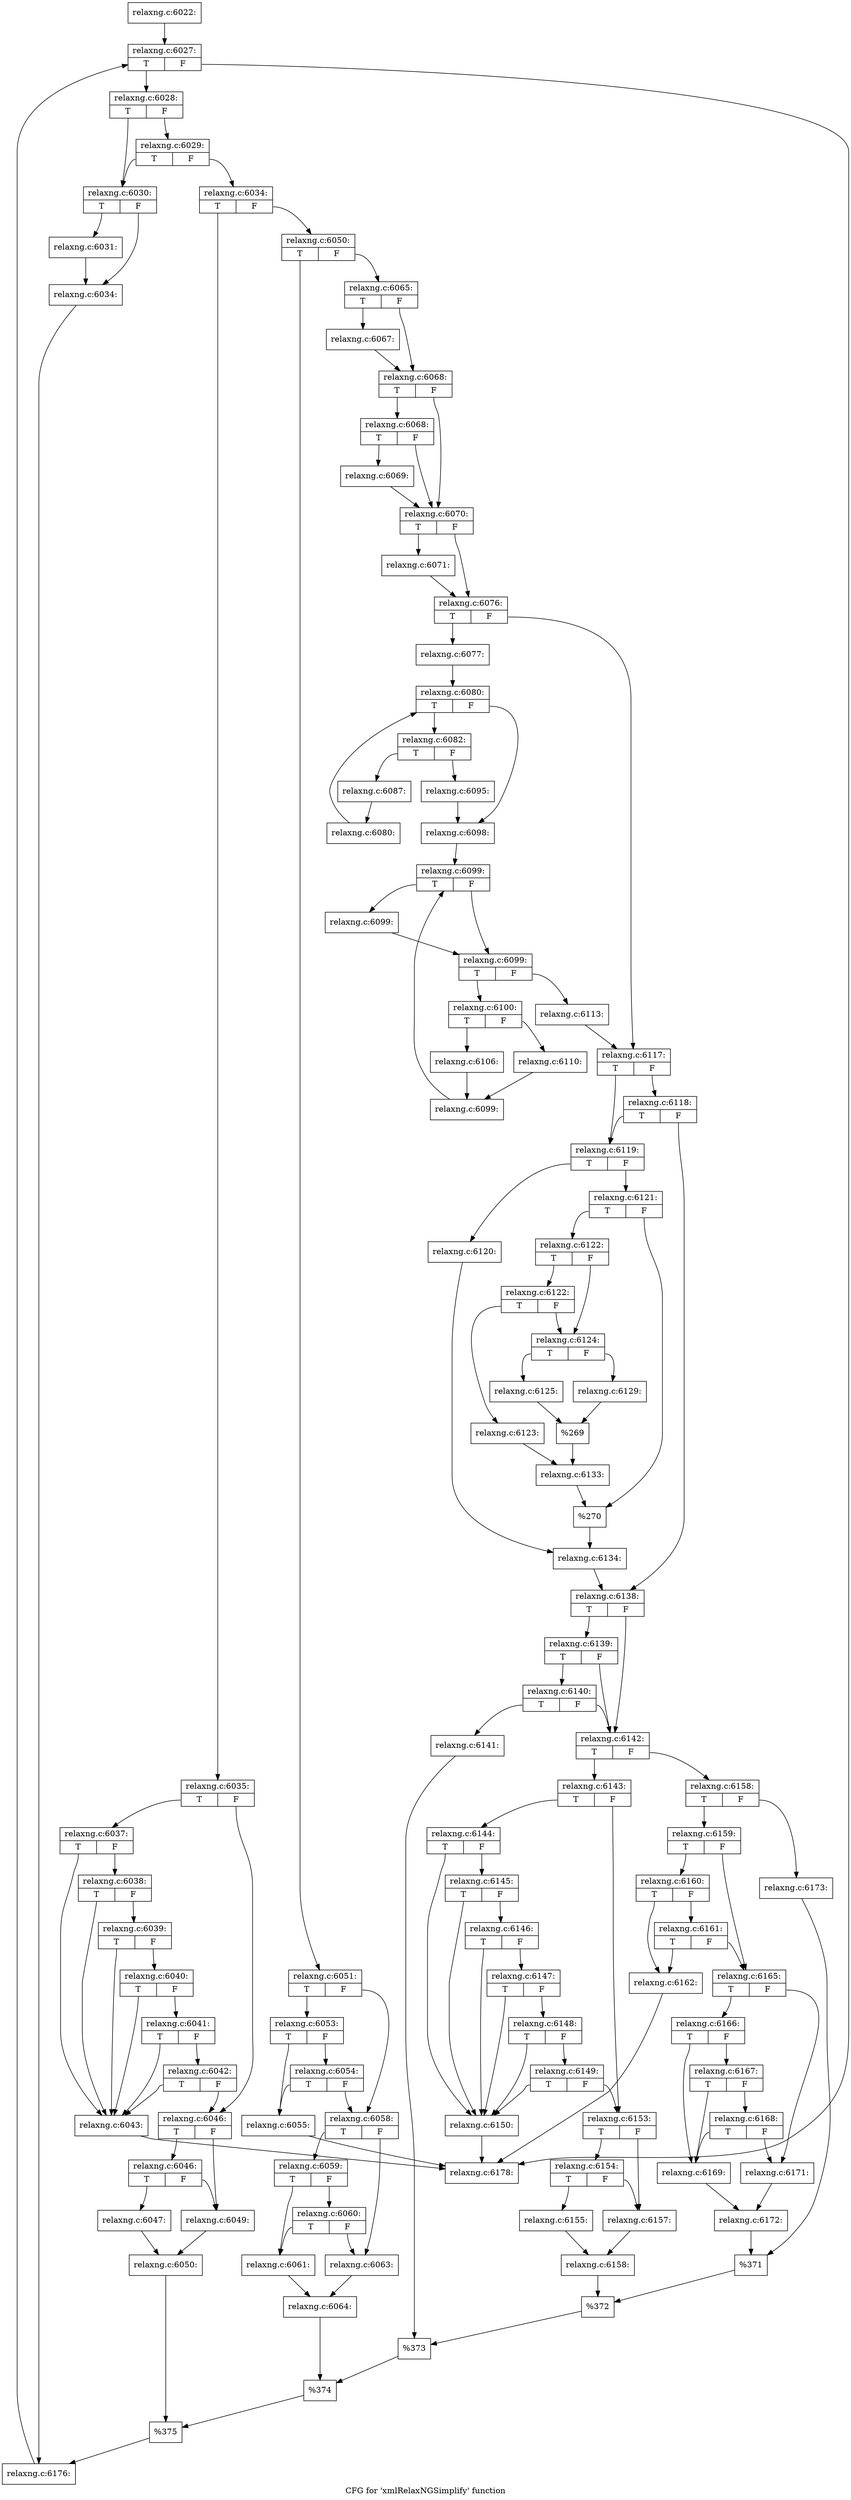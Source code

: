digraph "CFG for 'xmlRelaxNGSimplify' function" {
	label="CFG for 'xmlRelaxNGSimplify' function";

	Node0x3bfede0 [shape=record,label="{relaxng.c:6022:}"];
	Node0x3bfede0 -> Node0x3c05420;
	Node0x3c05420 [shape=record,label="{relaxng.c:6027:|{<s0>T|<s1>F}}"];
	Node0x3c05420:s0 -> Node0x3c05810;
	Node0x3c05420:s1 -> Node0x3c05640;
	Node0x3c05810 [shape=record,label="{relaxng.c:6028:|{<s0>T|<s1>F}}"];
	Node0x3c05810:s0 -> Node0x3c059d0;
	Node0x3c05810:s1 -> Node0x3c05ac0;
	Node0x3c05ac0 [shape=record,label="{relaxng.c:6029:|{<s0>T|<s1>F}}"];
	Node0x3c05ac0:s0 -> Node0x3c059d0;
	Node0x3c05ac0:s1 -> Node0x3c05a70;
	Node0x3c059d0 [shape=record,label="{relaxng.c:6030:|{<s0>T|<s1>F}}"];
	Node0x3c059d0:s0 -> Node0x3c06230;
	Node0x3c059d0:s1 -> Node0x3c06280;
	Node0x3c06230 [shape=record,label="{relaxng.c:6031:}"];
	Node0x3c06230 -> Node0x3c06280;
	Node0x3c06280 [shape=record,label="{relaxng.c:6034:}"];
	Node0x3c06280 -> Node0x3c05a20;
	Node0x3c05a70 [shape=record,label="{relaxng.c:6034:|{<s0>T|<s1>F}}"];
	Node0x3c05a70:s0 -> Node0x3c06fb0;
	Node0x3c05a70:s1 -> Node0x3c07050;
	Node0x3c06fb0 [shape=record,label="{relaxng.c:6035:|{<s0>T|<s1>F}}"];
	Node0x3c06fb0:s0 -> Node0x3c07820;
	Node0x3c06fb0:s1 -> Node0x3c077d0;
	Node0x3c07820 [shape=record,label="{relaxng.c:6037:|{<s0>T|<s1>F}}"];
	Node0x3c07820:s0 -> Node0x3c07780;
	Node0x3c07820:s1 -> Node0x3c07d00;
	Node0x3c07d00 [shape=record,label="{relaxng.c:6038:|{<s0>T|<s1>F}}"];
	Node0x3c07d00:s0 -> Node0x3c07780;
	Node0x3c07d00:s1 -> Node0x3c07c80;
	Node0x3c07c80 [shape=record,label="{relaxng.c:6039:|{<s0>T|<s1>F}}"];
	Node0x3c07c80:s0 -> Node0x3c07780;
	Node0x3c07c80:s1 -> Node0x3c07c00;
	Node0x3c07c00 [shape=record,label="{relaxng.c:6040:|{<s0>T|<s1>F}}"];
	Node0x3c07c00:s0 -> Node0x3c07780;
	Node0x3c07c00:s1 -> Node0x3c07b80;
	Node0x3c07b80 [shape=record,label="{relaxng.c:6041:|{<s0>T|<s1>F}}"];
	Node0x3c07b80:s0 -> Node0x3c07780;
	Node0x3c07b80:s1 -> Node0x3c07b30;
	Node0x3c07b30 [shape=record,label="{relaxng.c:6042:|{<s0>T|<s1>F}}"];
	Node0x3c07b30:s0 -> Node0x3c07780;
	Node0x3c07b30:s1 -> Node0x3c077d0;
	Node0x3c07780 [shape=record,label="{relaxng.c:6043:}"];
	Node0x3c07780 -> Node0x3c05640;
	Node0x3c077d0 [shape=record,label="{relaxng.c:6046:|{<s0>T|<s1>F}}"];
	Node0x3c077d0:s0 -> Node0x3c095d0;
	Node0x3c077d0:s1 -> Node0x3c09580;
	Node0x3c095d0 [shape=record,label="{relaxng.c:6046:|{<s0>T|<s1>F}}"];
	Node0x3c095d0:s0 -> Node0x3c094e0;
	Node0x3c095d0:s1 -> Node0x3c09580;
	Node0x3c094e0 [shape=record,label="{relaxng.c:6047:}"];
	Node0x3c094e0 -> Node0x3c09530;
	Node0x3c09580 [shape=record,label="{relaxng.c:6049:}"];
	Node0x3c09580 -> Node0x3c09530;
	Node0x3c09530 [shape=record,label="{relaxng.c:6050:}"];
	Node0x3c09530 -> Node0x3c07000;
	Node0x3c07050 [shape=record,label="{relaxng.c:6050:|{<s0>T|<s1>F}}"];
	Node0x3c07050:s0 -> Node0x3c0a5c0;
	Node0x3c07050:s1 -> Node0x3bff370;
	Node0x3c0a5c0 [shape=record,label="{relaxng.c:6051:|{<s0>T|<s1>F}}"];
	Node0x3c0a5c0:s0 -> Node0x3c0b2e0;
	Node0x3c0a5c0:s1 -> Node0x3c0b290;
	Node0x3c0b2e0 [shape=record,label="{relaxng.c:6053:|{<s0>T|<s1>F}}"];
	Node0x3c0b2e0:s0 -> Node0x3c0a8a0;
	Node0x3c0b2e0:s1 -> Node0x3c0b5f0;
	Node0x3c0b5f0 [shape=record,label="{relaxng.c:6054:|{<s0>T|<s1>F}}"];
	Node0x3c0b5f0:s0 -> Node0x3c0a8a0;
	Node0x3c0b5f0:s1 -> Node0x3c0b290;
	Node0x3c0a8a0 [shape=record,label="{relaxng.c:6055:}"];
	Node0x3c0a8a0 -> Node0x3c05640;
	Node0x3c0b290 [shape=record,label="{relaxng.c:6058:|{<s0>T|<s1>F}}"];
	Node0x3c0b290:s0 -> Node0x3c0c150;
	Node0x3c0b290:s1 -> Node0x3c0c100;
	Node0x3c0c150 [shape=record,label="{relaxng.c:6059:|{<s0>T|<s1>F}}"];
	Node0x3c0c150:s0 -> Node0x3c0c060;
	Node0x3c0c150:s1 -> Node0x3c0c460;
	Node0x3c0c460 [shape=record,label="{relaxng.c:6060:|{<s0>T|<s1>F}}"];
	Node0x3c0c460:s0 -> Node0x3c0c060;
	Node0x3c0c460:s1 -> Node0x3c0c100;
	Node0x3c0c060 [shape=record,label="{relaxng.c:6061:}"];
	Node0x3c0c060 -> Node0x3c0c0b0;
	Node0x3c0c100 [shape=record,label="{relaxng.c:6063:}"];
	Node0x3c0c100 -> Node0x3c0c0b0;
	Node0x3c0c0b0 [shape=record,label="{relaxng.c:6064:}"];
	Node0x3c0c0b0 -> Node0x3c0a8f0;
	Node0x3bff370 [shape=record,label="{relaxng.c:6065:|{<s0>T|<s1>F}}"];
	Node0x3bff370:s0 -> Node0x3c0d5e0;
	Node0x3bff370:s1 -> Node0x3c0d630;
	Node0x3c0d5e0 [shape=record,label="{relaxng.c:6067:}"];
	Node0x3c0d5e0 -> Node0x3c0d630;
	Node0x3c0d630 [shape=record,label="{relaxng.c:6068:|{<s0>T|<s1>F}}"];
	Node0x3c0d630:s0 -> Node0x3c0df10;
	Node0x3c0d630:s1 -> Node0x3c0dec0;
	Node0x3c0df10 [shape=record,label="{relaxng.c:6068:|{<s0>T|<s1>F}}"];
	Node0x3c0df10:s0 -> Node0x3c0de70;
	Node0x3c0df10:s1 -> Node0x3c0dec0;
	Node0x3c0de70 [shape=record,label="{relaxng.c:6069:}"];
	Node0x3c0de70 -> Node0x3c0dec0;
	Node0x3c0dec0 [shape=record,label="{relaxng.c:6070:|{<s0>T|<s1>F}}"];
	Node0x3c0dec0:s0 -> Node0x3c0eae0;
	Node0x3c0dec0:s1 -> Node0x3c0eb30;
	Node0x3c0eae0 [shape=record,label="{relaxng.c:6071:}"];
	Node0x3c0eae0 -> Node0x3c0eb30;
	Node0x3c0eb30 [shape=record,label="{relaxng.c:6076:|{<s0>T|<s1>F}}"];
	Node0x3c0eb30:s0 -> Node0x3d817b0;
	Node0x3c0eb30:s1 -> Node0x3d81800;
	Node0x3d817b0 [shape=record,label="{relaxng.c:6077:}"];
	Node0x3d817b0 -> Node0x3d82480;
	Node0x3d82480 [shape=record,label="{relaxng.c:6080:|{<s0>T|<s1>F}}"];
	Node0x3d82480:s0 -> Node0x3d82900;
	Node0x3d82480:s1 -> Node0x3d82600;
	Node0x3d82900 [shape=record,label="{relaxng.c:6082:|{<s0>T|<s1>F}}"];
	Node0x3d82900:s0 -> Node0x3d83450;
	Node0x3d82900:s1 -> Node0x3d834f0;
	Node0x3d83450 [shape=record,label="{relaxng.c:6087:}"];
	Node0x3d83450 -> Node0x3d834a0;
	Node0x3d834f0 [shape=record,label="{relaxng.c:6095:}"];
	Node0x3d834f0 -> Node0x3d82600;
	Node0x3d834a0 [shape=record,label="{relaxng.c:6080:}"];
	Node0x3d834a0 -> Node0x3d82480;
	Node0x3d82600 [shape=record,label="{relaxng.c:6098:}"];
	Node0x3d82600 -> Node0x3d846f0;
	Node0x3d846f0 [shape=record,label="{relaxng.c:6099:|{<s0>T|<s1>F}}"];
	Node0x3d846f0:s0 -> Node0x3d849a0;
	Node0x3d846f0:s1 -> Node0x3d84950;
	Node0x3d849a0 [shape=record,label="{relaxng.c:6099:}"];
	Node0x3d849a0 -> Node0x3d84950;
	Node0x3d84950 [shape=record,label="{relaxng.c:6099:|{<s0>T|<s1>F}}"];
	Node0x3d84950:s0 -> Node0x3d84f60;
	Node0x3d84950:s1 -> Node0x3d848d0;
	Node0x3d84f60 [shape=record,label="{relaxng.c:6100:|{<s0>T|<s1>F}}"];
	Node0x3d84f60:s0 -> Node0x3d855b0;
	Node0x3d84f60:s1 -> Node0x3d85650;
	Node0x3d855b0 [shape=record,label="{relaxng.c:6106:}"];
	Node0x3d855b0 -> Node0x3d85600;
	Node0x3d85650 [shape=record,label="{relaxng.c:6110:}"];
	Node0x3d85650 -> Node0x3d85600;
	Node0x3d85600 [shape=record,label="{relaxng.c:6099:}"];
	Node0x3d85600 -> Node0x3d846f0;
	Node0x3d848d0 [shape=record,label="{relaxng.c:6113:}"];
	Node0x3d848d0 -> Node0x3d81800;
	Node0x3d81800 [shape=record,label="{relaxng.c:6117:|{<s0>T|<s1>F}}"];
	Node0x3d81800:s0 -> Node0x3d86840;
	Node0x3d81800:s1 -> Node0x3d868e0;
	Node0x3d868e0 [shape=record,label="{relaxng.c:6118:|{<s0>T|<s1>F}}"];
	Node0x3d868e0:s0 -> Node0x3d86840;
	Node0x3d868e0:s1 -> Node0x3d86890;
	Node0x3d86840 [shape=record,label="{relaxng.c:6119:|{<s0>T|<s1>F}}"];
	Node0x3d86840:s0 -> Node0x3d870b0;
	Node0x3d86840:s1 -> Node0x3d87150;
	Node0x3d870b0 [shape=record,label="{relaxng.c:6120:}"];
	Node0x3d870b0 -> Node0x3d87100;
	Node0x3d87150 [shape=record,label="{relaxng.c:6121:|{<s0>T|<s1>F}}"];
	Node0x3d87150:s0 -> Node0x3d87770;
	Node0x3d87150:s1 -> Node0x3d877c0;
	Node0x3d87770 [shape=record,label="{relaxng.c:6122:|{<s0>T|<s1>F}}"];
	Node0x3d87770:s0 -> Node0x3d87e50;
	Node0x3d87770:s1 -> Node0x3d87e00;
	Node0x3d87e50 [shape=record,label="{relaxng.c:6122:|{<s0>T|<s1>F}}"];
	Node0x3d87e50:s0 -> Node0x3d87d60;
	Node0x3d87e50:s1 -> Node0x3d87e00;
	Node0x3d87d60 [shape=record,label="{relaxng.c:6123:}"];
	Node0x3d87d60 -> Node0x3d87db0;
	Node0x3d87e00 [shape=record,label="{relaxng.c:6124:|{<s0>T|<s1>F}}"];
	Node0x3d87e00:s0 -> Node0x3d88600;
	Node0x3d87e00:s1 -> Node0x3d886a0;
	Node0x3d88600 [shape=record,label="{relaxng.c:6125:}"];
	Node0x3d88600 -> Node0x3d88650;
	Node0x3d886a0 [shape=record,label="{relaxng.c:6129:}"];
	Node0x3d886a0 -> Node0x3d88650;
	Node0x3d88650 [shape=record,label="{%269}"];
	Node0x3d88650 -> Node0x3d87db0;
	Node0x3d87db0 [shape=record,label="{relaxng.c:6133:}"];
	Node0x3d87db0 -> Node0x3d877c0;
	Node0x3d877c0 [shape=record,label="{%270}"];
	Node0x3d877c0 -> Node0x3d87100;
	Node0x3d87100 [shape=record,label="{relaxng.c:6134:}"];
	Node0x3d87100 -> Node0x3d86890;
	Node0x3d86890 [shape=record,label="{relaxng.c:6138:|{<s0>T|<s1>F}}"];
	Node0x3d86890:s0 -> Node0x3d8a710;
	Node0x3d86890:s1 -> Node0x3d8a640;
	Node0x3d8a710 [shape=record,label="{relaxng.c:6139:|{<s0>T|<s1>F}}"];
	Node0x3d8a710:s0 -> Node0x3d8a690;
	Node0x3d8a710:s1 -> Node0x3d8a640;
	Node0x3d8a690 [shape=record,label="{relaxng.c:6140:|{<s0>T|<s1>F}}"];
	Node0x3d8a690:s0 -> Node0x3d8a5a0;
	Node0x3d8a690:s1 -> Node0x3d8a640;
	Node0x3d8a5a0 [shape=record,label="{relaxng.c:6141:}"];
	Node0x3d8a5a0 -> Node0x3d8a5f0;
	Node0x3d8a640 [shape=record,label="{relaxng.c:6142:|{<s0>T|<s1>F}}"];
	Node0x3d8a640:s0 -> Node0x3d8b7c0;
	Node0x3d8a640:s1 -> Node0x3d8b860;
	Node0x3d8b7c0 [shape=record,label="{relaxng.c:6143:|{<s0>T|<s1>F}}"];
	Node0x3d8b7c0:s0 -> Node0x3d8bd70;
	Node0x3d8b7c0:s1 -> Node0x3d8bd20;
	Node0x3d8bd70 [shape=record,label="{relaxng.c:6144:|{<s0>T|<s1>F}}"];
	Node0x3d8bd70:s0 -> Node0x3d8bcd0;
	Node0x3d8bd70:s1 -> Node0x3d8c1f0;
	Node0x3d8c1f0 [shape=record,label="{relaxng.c:6145:|{<s0>T|<s1>F}}"];
	Node0x3d8c1f0:s0 -> Node0x3d8bcd0;
	Node0x3d8c1f0:s1 -> Node0x3d8c170;
	Node0x3d8c170 [shape=record,label="{relaxng.c:6146:|{<s0>T|<s1>F}}"];
	Node0x3d8c170:s0 -> Node0x3d8bcd0;
	Node0x3d8c170:s1 -> Node0x3d8c0f0;
	Node0x3d8c0f0 [shape=record,label="{relaxng.c:6147:|{<s0>T|<s1>F}}"];
	Node0x3d8c0f0:s0 -> Node0x3d8bcd0;
	Node0x3d8c0f0:s1 -> Node0x3d8c070;
	Node0x3d8c070 [shape=record,label="{relaxng.c:6148:|{<s0>T|<s1>F}}"];
	Node0x3d8c070:s0 -> Node0x3d8bcd0;
	Node0x3d8c070:s1 -> Node0x3d8c020;
	Node0x3d8c020 [shape=record,label="{relaxng.c:6149:|{<s0>T|<s1>F}}"];
	Node0x3d8c020:s0 -> Node0x3d8bcd0;
	Node0x3d8c020:s1 -> Node0x3d8bd20;
	Node0x3d8bcd0 [shape=record,label="{relaxng.c:6150:}"];
	Node0x3d8bcd0 -> Node0x3c05640;
	Node0x3d8bd20 [shape=record,label="{relaxng.c:6153:|{<s0>T|<s1>F}}"];
	Node0x3d8bd20:s0 -> Node0x3d8dac0;
	Node0x3d8bd20:s1 -> Node0x3d8da70;
	Node0x3d8dac0 [shape=record,label="{relaxng.c:6154:|{<s0>T|<s1>F}}"];
	Node0x3d8dac0:s0 -> Node0x3d8d9d0;
	Node0x3d8dac0:s1 -> Node0x3d8da70;
	Node0x3d8d9d0 [shape=record,label="{relaxng.c:6155:}"];
	Node0x3d8d9d0 -> Node0x3d8da20;
	Node0x3d8da70 [shape=record,label="{relaxng.c:6157:}"];
	Node0x3d8da70 -> Node0x3d8da20;
	Node0x3d8da20 [shape=record,label="{relaxng.c:6158:}"];
	Node0x3d8da20 -> Node0x3d8b810;
	Node0x3d8b860 [shape=record,label="{relaxng.c:6158:|{<s0>T|<s1>F}}"];
	Node0x3d8b860:s0 -> Node0x3d8e950;
	Node0x3d8b860:s1 -> Node0x3d8e9f0;
	Node0x3d8e950 [shape=record,label="{relaxng.c:6159:|{<s0>T|<s1>F}}"];
	Node0x3d8e950:s0 -> Node0x3d8ef80;
	Node0x3d8e950:s1 -> Node0x3d8ef30;
	Node0x3d8ef80 [shape=record,label="{relaxng.c:6160:|{<s0>T|<s1>F}}"];
	Node0x3d8ef80:s0 -> Node0x3d8eee0;
	Node0x3d8ef80:s1 -> Node0x3d8f230;
	Node0x3d8f230 [shape=record,label="{relaxng.c:6161:|{<s0>T|<s1>F}}"];
	Node0x3d8f230:s0 -> Node0x3d8eee0;
	Node0x3d8f230:s1 -> Node0x3d8ef30;
	Node0x3d8eee0 [shape=record,label="{relaxng.c:6162:}"];
	Node0x3d8eee0 -> Node0x3c05640;
	Node0x3d8ef30 [shape=record,label="{relaxng.c:6165:|{<s0>T|<s1>F}}"];
	Node0x3d8ef30:s0 -> Node0x3d8fe10;
	Node0x3d8ef30:s1 -> Node0x3d8fdc0;
	Node0x3d8fe10 [shape=record,label="{relaxng.c:6166:|{<s0>T|<s1>F}}"];
	Node0x3d8fe10:s0 -> Node0x3d8fd20;
	Node0x3d8fe10:s1 -> Node0x3d90170;
	Node0x3d90170 [shape=record,label="{relaxng.c:6167:|{<s0>T|<s1>F}}"];
	Node0x3d90170:s0 -> Node0x3d8fd20;
	Node0x3d90170:s1 -> Node0x3d90120;
	Node0x3d90120 [shape=record,label="{relaxng.c:6168:|{<s0>T|<s1>F}}"];
	Node0x3d90120:s0 -> Node0x3d8fd20;
	Node0x3d90120:s1 -> Node0x3d8fdc0;
	Node0x3d8fd20 [shape=record,label="{relaxng.c:6169:}"];
	Node0x3d8fd20 -> Node0x3d8fd70;
	Node0x3d8fdc0 [shape=record,label="{relaxng.c:6171:}"];
	Node0x3d8fdc0 -> Node0x3d8fd70;
	Node0x3d8fd70 [shape=record,label="{relaxng.c:6172:}"];
	Node0x3d8fd70 -> Node0x3d8e9a0;
	Node0x3d8e9f0 [shape=record,label="{relaxng.c:6173:}"];
	Node0x3d8e9f0 -> Node0x3d8e9a0;
	Node0x3d8e9a0 [shape=record,label="{%371}"];
	Node0x3d8e9a0 -> Node0x3d8b810;
	Node0x3d8b810 [shape=record,label="{%372}"];
	Node0x3d8b810 -> Node0x3d8a5f0;
	Node0x3d8a5f0 [shape=record,label="{%373}"];
	Node0x3d8a5f0 -> Node0x3c0a8f0;
	Node0x3c0a8f0 [shape=record,label="{%374}"];
	Node0x3c0a8f0 -> Node0x3c07000;
	Node0x3c07000 [shape=record,label="{%375}"];
	Node0x3c07000 -> Node0x3c05a20;
	Node0x3c05a20 [shape=record,label="{relaxng.c:6176:}"];
	Node0x3c05a20 -> Node0x3c05420;
	Node0x3c05640 [shape=record,label="{relaxng.c:6178:}"];
}
